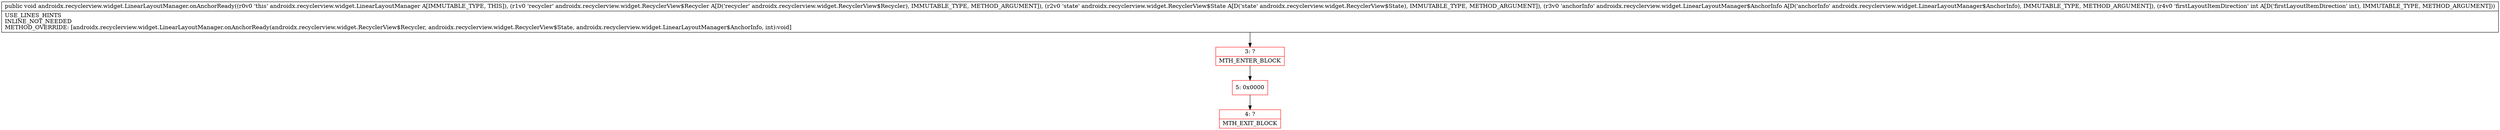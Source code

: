 digraph "CFG forandroidx.recyclerview.widget.LinearLayoutManager.onAnchorReady(Landroidx\/recyclerview\/widget\/RecyclerView$Recycler;Landroidx\/recyclerview\/widget\/RecyclerView$State;Landroidx\/recyclerview\/widget\/LinearLayoutManager$AnchorInfo;I)V" {
subgraph cluster_Region_612744145 {
label = "R(0)";
node [shape=record,color=blue];
}
Node_3 [shape=record,color=red,label="{3\:\ ?|MTH_ENTER_BLOCK\l}"];
Node_5 [shape=record,color=red,label="{5\:\ 0x0000}"];
Node_4 [shape=record,color=red,label="{4\:\ ?|MTH_EXIT_BLOCK\l}"];
MethodNode[shape=record,label="{public void androidx.recyclerview.widget.LinearLayoutManager.onAnchorReady((r0v0 'this' androidx.recyclerview.widget.LinearLayoutManager A[IMMUTABLE_TYPE, THIS]), (r1v0 'recycler' androidx.recyclerview.widget.RecyclerView$Recycler A[D('recycler' androidx.recyclerview.widget.RecyclerView$Recycler), IMMUTABLE_TYPE, METHOD_ARGUMENT]), (r2v0 'state' androidx.recyclerview.widget.RecyclerView$State A[D('state' androidx.recyclerview.widget.RecyclerView$State), IMMUTABLE_TYPE, METHOD_ARGUMENT]), (r3v0 'anchorInfo' androidx.recyclerview.widget.LinearLayoutManager$AnchorInfo A[D('anchorInfo' androidx.recyclerview.widget.LinearLayoutManager$AnchorInfo), IMMUTABLE_TYPE, METHOD_ARGUMENT]), (r4v0 'firstLayoutItemDirection' int A[D('firstLayoutItemDirection' int), IMMUTABLE_TYPE, METHOD_ARGUMENT]))  | USE_LINES_HINTS\lINLINE_NOT_NEEDED\lMETHOD_OVERRIDE: [androidx.recyclerview.widget.LinearLayoutManager.onAnchorReady(androidx.recyclerview.widget.RecyclerView$Recycler, androidx.recyclerview.widget.RecyclerView$State, androidx.recyclerview.widget.LinearLayoutManager$AnchorInfo, int):void]\l}"];
MethodNode -> Node_3;Node_3 -> Node_5;
Node_5 -> Node_4;
}

